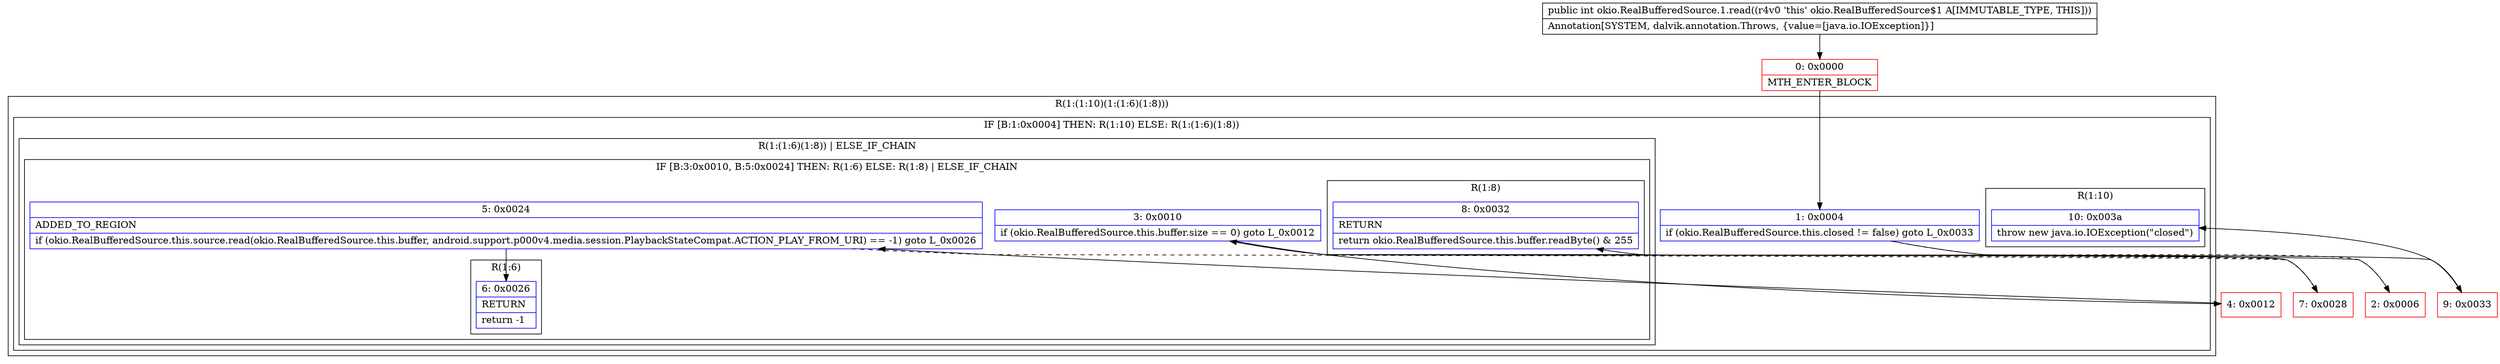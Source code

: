 digraph "CFG forokio.RealBufferedSource.1.read()I" {
subgraph cluster_Region_114037114 {
label = "R(1:(1:10)(1:(1:6)(1:8)))";
node [shape=record,color=blue];
subgraph cluster_IfRegion_210507332 {
label = "IF [B:1:0x0004] THEN: R(1:10) ELSE: R(1:(1:6)(1:8))";
node [shape=record,color=blue];
Node_1 [shape=record,label="{1\:\ 0x0004|if (okio.RealBufferedSource.this.closed != false) goto L_0x0033\l}"];
subgraph cluster_Region_1116380908 {
label = "R(1:10)";
node [shape=record,color=blue];
Node_10 [shape=record,label="{10\:\ 0x003a|throw new java.io.IOException(\"closed\")\l}"];
}
subgraph cluster_Region_1989779354 {
label = "R(1:(1:6)(1:8)) | ELSE_IF_CHAIN\l";
node [shape=record,color=blue];
subgraph cluster_IfRegion_280496114 {
label = "IF [B:3:0x0010, B:5:0x0024] THEN: R(1:6) ELSE: R(1:8) | ELSE_IF_CHAIN\l";
node [shape=record,color=blue];
Node_3 [shape=record,label="{3\:\ 0x0010|if (okio.RealBufferedSource.this.buffer.size == 0) goto L_0x0012\l}"];
Node_5 [shape=record,label="{5\:\ 0x0024|ADDED_TO_REGION\l|if (okio.RealBufferedSource.this.source.read(okio.RealBufferedSource.this.buffer, android.support.p000v4.media.session.PlaybackStateCompat.ACTION_PLAY_FROM_URI) == \-1) goto L_0x0026\l}"];
subgraph cluster_Region_2095717783 {
label = "R(1:6)";
node [shape=record,color=blue];
Node_6 [shape=record,label="{6\:\ 0x0026|RETURN\l|return \-1\l}"];
}
subgraph cluster_Region_1778483480 {
label = "R(1:8)";
node [shape=record,color=blue];
Node_8 [shape=record,label="{8\:\ 0x0032|RETURN\l|return okio.RealBufferedSource.this.buffer.readByte() & 255\l}"];
}
}
}
}
}
Node_0 [shape=record,color=red,label="{0\:\ 0x0000|MTH_ENTER_BLOCK\l}"];
Node_2 [shape=record,color=red,label="{2\:\ 0x0006}"];
Node_4 [shape=record,color=red,label="{4\:\ 0x0012}"];
Node_7 [shape=record,color=red,label="{7\:\ 0x0028}"];
Node_9 [shape=record,color=red,label="{9\:\ 0x0033}"];
MethodNode[shape=record,label="{public int okio.RealBufferedSource.1.read((r4v0 'this' okio.RealBufferedSource$1 A[IMMUTABLE_TYPE, THIS]))  | Annotation[SYSTEM, dalvik.annotation.Throws, \{value=[java.io.IOException]\}]\l}"];
MethodNode -> Node_0;
Node_1 -> Node_2[style=dashed];
Node_1 -> Node_9;
Node_3 -> Node_4;
Node_3 -> Node_7[style=dashed];
Node_5 -> Node_6;
Node_5 -> Node_7[style=dashed];
Node_0 -> Node_1;
Node_2 -> Node_3;
Node_4 -> Node_5;
Node_7 -> Node_8;
Node_9 -> Node_10;
}

